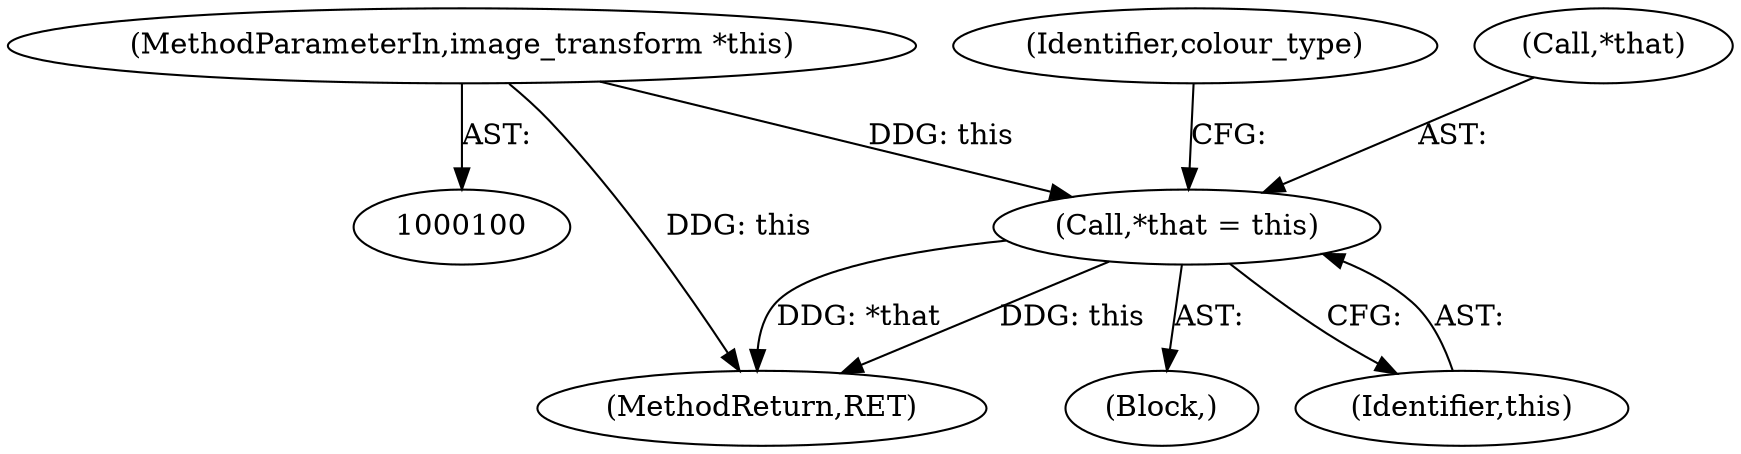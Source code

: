 digraph "0_Android_9d4853418ab2f754c2b63e091c29c5529b8b86ca_72@pointer" {
"1000101" [label="(MethodParameterIn,image_transform *this)"];
"1000114" [label="(Call,*that = this)"];
"1000122" [label="(MethodReturn,RET)"];
"1000101" [label="(MethodParameterIn,image_transform *this)"];
"1000105" [label="(Block,)"];
"1000117" [label="(Identifier,this)"];
"1000120" [label="(Identifier,colour_type)"];
"1000115" [label="(Call,*that)"];
"1000114" [label="(Call,*that = this)"];
"1000101" -> "1000100"  [label="AST: "];
"1000101" -> "1000122"  [label="DDG: this"];
"1000101" -> "1000114"  [label="DDG: this"];
"1000114" -> "1000105"  [label="AST: "];
"1000114" -> "1000117"  [label="CFG: "];
"1000115" -> "1000114"  [label="AST: "];
"1000117" -> "1000114"  [label="AST: "];
"1000120" -> "1000114"  [label="CFG: "];
"1000114" -> "1000122"  [label="DDG: this"];
"1000114" -> "1000122"  [label="DDG: *that"];
}
